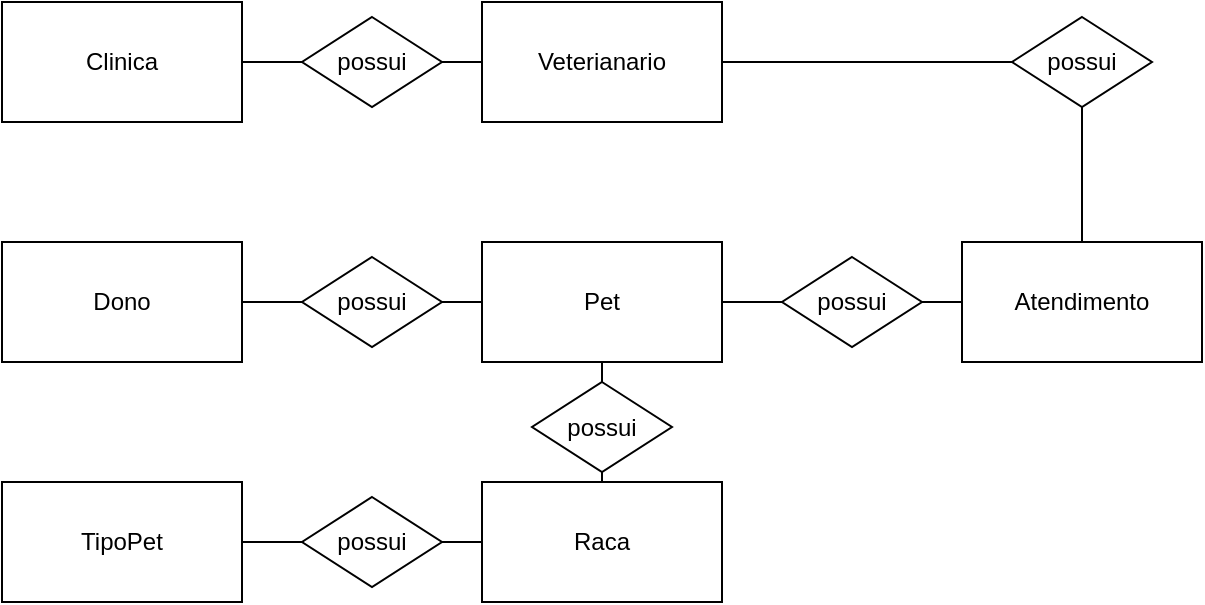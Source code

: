 <mxfile version="12.5.8" type="device"><diagram id="TT7b0ZrOlmT44mrRndAE" name="Page-1"><mxGraphModel dx="1038" dy="580" grid="1" gridSize="10" guides="1" tooltips="1" connect="1" arrows="1" fold="1" page="1" pageScale="1" pageWidth="827" pageHeight="1169" math="0" shadow="0"><root><mxCell id="0"/><mxCell id="1" parent="0"/><mxCell id="A3eq6R0vZRzsEUe4YcXa-13" style="edgeStyle=orthogonalEdgeStyle;rounded=0;orthogonalLoop=1;jettySize=auto;html=1;entryX=0;entryY=0.5;entryDx=0;entryDy=0;endArrow=none;endFill=0;" edge="1" parent="1" source="A3eq6R0vZRzsEUe4YcXa-14" target="A3eq6R0vZRzsEUe4YcXa-2"><mxGeometry relative="1" as="geometry"/></mxCell><mxCell id="A3eq6R0vZRzsEUe4YcXa-1" value="Clinica" style="rounded=0;whiteSpace=wrap;html=1;" vertex="1" parent="1"><mxGeometry x="40" y="40" width="120" height="60" as="geometry"/></mxCell><mxCell id="A3eq6R0vZRzsEUe4YcXa-40" style="edgeStyle=orthogonalEdgeStyle;rounded=0;orthogonalLoop=1;jettySize=auto;html=1;entryX=0;entryY=0.5;entryDx=0;entryDy=0;endArrow=none;endFill=0;" edge="1" parent="1" source="A3eq6R0vZRzsEUe4YcXa-2" target="A3eq6R0vZRzsEUe4YcXa-39"><mxGeometry relative="1" as="geometry"/></mxCell><mxCell id="A3eq6R0vZRzsEUe4YcXa-2" value="Veterianario&lt;br&gt;" style="rounded=0;whiteSpace=wrap;html=1;" vertex="1" parent="1"><mxGeometry x="280" y="40" width="120" height="60" as="geometry"/></mxCell><mxCell id="A3eq6R0vZRzsEUe4YcXa-22" style="edgeStyle=orthogonalEdgeStyle;rounded=0;orthogonalLoop=1;jettySize=auto;html=1;entryX=0;entryY=0.5;entryDx=0;entryDy=0;endArrow=none;endFill=0;" edge="1" parent="1" source="A3eq6R0vZRzsEUe4YcXa-21" target="A3eq6R0vZRzsEUe4YcXa-4"><mxGeometry relative="1" as="geometry"/></mxCell><mxCell id="A3eq6R0vZRzsEUe4YcXa-3" value="Dono&lt;br&gt;" style="rounded=0;whiteSpace=wrap;html=1;" vertex="1" parent="1"><mxGeometry x="40" y="160" width="120" height="60" as="geometry"/></mxCell><mxCell id="A3eq6R0vZRzsEUe4YcXa-34" style="edgeStyle=orthogonalEdgeStyle;rounded=0;orthogonalLoop=1;jettySize=auto;html=1;endArrow=none;endFill=0;" edge="1" parent="1" source="A3eq6R0vZRzsEUe4YcXa-33" target="A3eq6R0vZRzsEUe4YcXa-8"><mxGeometry relative="1" as="geometry"/></mxCell><mxCell id="A3eq6R0vZRzsEUe4YcXa-4" value="Pet&lt;br&gt;" style="rounded=0;whiteSpace=wrap;html=1;" vertex="1" parent="1"><mxGeometry x="280" y="160" width="120" height="60" as="geometry"/></mxCell><mxCell id="A3eq6R0vZRzsEUe4YcXa-25" style="edgeStyle=orthogonalEdgeStyle;rounded=0;orthogonalLoop=1;jettySize=auto;html=1;endArrow=none;endFill=0;" edge="1" parent="1" source="A3eq6R0vZRzsEUe4YcXa-20" target="A3eq6R0vZRzsEUe4YcXa-7"><mxGeometry relative="1" as="geometry"/></mxCell><mxCell id="A3eq6R0vZRzsEUe4YcXa-6" value="TipoPet&lt;br&gt;" style="rounded=0;whiteSpace=wrap;html=1;" vertex="1" parent="1"><mxGeometry x="40" y="280" width="120" height="60" as="geometry"/></mxCell><mxCell id="A3eq6R0vZRzsEUe4YcXa-31" style="edgeStyle=orthogonalEdgeStyle;rounded=0;orthogonalLoop=1;jettySize=auto;html=1;endArrow=none;endFill=0;" edge="1" parent="1" source="A3eq6R0vZRzsEUe4YcXa-7" target="A3eq6R0vZRzsEUe4YcXa-4"><mxGeometry relative="1" as="geometry"/></mxCell><mxCell id="A3eq6R0vZRzsEUe4YcXa-7" value="Raca&lt;br&gt;" style="rounded=0;whiteSpace=wrap;html=1;" vertex="1" parent="1"><mxGeometry x="280" y="280" width="120" height="60" as="geometry"/></mxCell><mxCell id="A3eq6R0vZRzsEUe4YcXa-41" style="edgeStyle=orthogonalEdgeStyle;rounded=0;orthogonalLoop=1;jettySize=auto;html=1;endArrow=none;endFill=0;" edge="1" parent="1" source="A3eq6R0vZRzsEUe4YcXa-8" target="A3eq6R0vZRzsEUe4YcXa-39"><mxGeometry relative="1" as="geometry"/></mxCell><mxCell id="A3eq6R0vZRzsEUe4YcXa-8" value="Atendimento&lt;br&gt;" style="rounded=0;whiteSpace=wrap;html=1;" vertex="1" parent="1"><mxGeometry x="520" y="160" width="120" height="60" as="geometry"/></mxCell><mxCell id="A3eq6R0vZRzsEUe4YcXa-14" value="possui" style="rhombus;whiteSpace=wrap;html=1;" vertex="1" parent="1"><mxGeometry x="190" y="47.5" width="70" height="45" as="geometry"/></mxCell><mxCell id="A3eq6R0vZRzsEUe4YcXa-15" style="edgeStyle=orthogonalEdgeStyle;rounded=0;orthogonalLoop=1;jettySize=auto;html=1;entryX=0;entryY=0.5;entryDx=0;entryDy=0;endArrow=none;endFill=0;" edge="1" parent="1" source="A3eq6R0vZRzsEUe4YcXa-1" target="A3eq6R0vZRzsEUe4YcXa-14"><mxGeometry relative="1" as="geometry"><mxPoint x="160" y="70" as="sourcePoint"/><mxPoint x="280" y="70" as="targetPoint"/></mxGeometry></mxCell><mxCell id="A3eq6R0vZRzsEUe4YcXa-21" value="possui" style="rhombus;whiteSpace=wrap;html=1;" vertex="1" parent="1"><mxGeometry x="190" y="167.5" width="70" height="45" as="geometry"/></mxCell><mxCell id="A3eq6R0vZRzsEUe4YcXa-26" style="edgeStyle=orthogonalEdgeStyle;rounded=0;orthogonalLoop=1;jettySize=auto;html=1;entryX=0;entryY=0.5;entryDx=0;entryDy=0;endArrow=none;endFill=0;" edge="1" parent="1" source="A3eq6R0vZRzsEUe4YcXa-3" target="A3eq6R0vZRzsEUe4YcXa-21"><mxGeometry relative="1" as="geometry"><mxPoint x="160" y="190" as="sourcePoint"/><mxPoint x="280" y="190" as="targetPoint"/></mxGeometry></mxCell><mxCell id="A3eq6R0vZRzsEUe4YcXa-20" value="possui" style="rhombus;whiteSpace=wrap;html=1;" vertex="1" parent="1"><mxGeometry x="190" y="287.5" width="70" height="45" as="geometry"/></mxCell><mxCell id="A3eq6R0vZRzsEUe4YcXa-27" style="edgeStyle=orthogonalEdgeStyle;rounded=0;orthogonalLoop=1;jettySize=auto;html=1;endArrow=none;endFill=0;" edge="1" parent="1" source="A3eq6R0vZRzsEUe4YcXa-6" target="A3eq6R0vZRzsEUe4YcXa-20"><mxGeometry relative="1" as="geometry"><mxPoint x="160" y="310" as="sourcePoint"/><mxPoint x="280" y="310" as="targetPoint"/></mxGeometry></mxCell><mxCell id="A3eq6R0vZRzsEUe4YcXa-32" value="possui" style="rhombus;whiteSpace=wrap;html=1;" vertex="1" parent="1"><mxGeometry x="305" y="230" width="70" height="45" as="geometry"/></mxCell><mxCell id="A3eq6R0vZRzsEUe4YcXa-33" value="possui" style="rhombus;whiteSpace=wrap;html=1;" vertex="1" parent="1"><mxGeometry x="430" y="167.5" width="70" height="45" as="geometry"/></mxCell><mxCell id="A3eq6R0vZRzsEUe4YcXa-35" style="edgeStyle=orthogonalEdgeStyle;rounded=0;orthogonalLoop=1;jettySize=auto;html=1;endArrow=none;endFill=0;" edge="1" parent="1" source="A3eq6R0vZRzsEUe4YcXa-4" target="A3eq6R0vZRzsEUe4YcXa-33"><mxGeometry relative="1" as="geometry"><mxPoint x="400" y="190" as="sourcePoint"/><mxPoint x="520" y="190" as="targetPoint"/></mxGeometry></mxCell><mxCell id="A3eq6R0vZRzsEUe4YcXa-39" value="possui" style="rhombus;whiteSpace=wrap;html=1;" vertex="1" parent="1"><mxGeometry x="545" y="47.5" width="70" height="45" as="geometry"/></mxCell></root></mxGraphModel></diagram></mxfile>